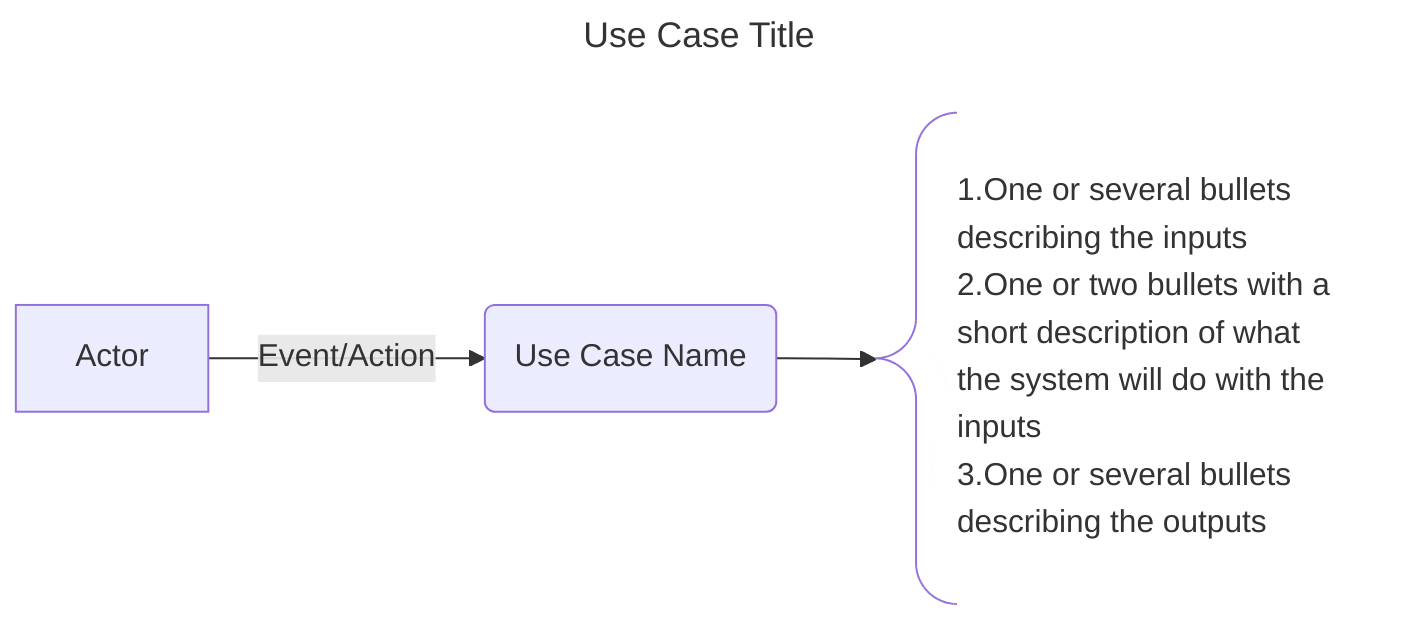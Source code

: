 ---
title: Use Case Title
---
flowchart LR
    A[Actor] --> |Event/Action| B
    B(Use Case Name) --> C
    C@{shape: comment, label: "1.One or several bullets describing the inputs
        2.One or two bullets with a short description of what the system will do with the inputs
        3.One or several bullets describing the outputs
    "}
    style C text-align:left
    style C shape:comment